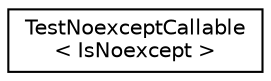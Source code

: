 digraph "Graphical Class Hierarchy"
{
  edge [fontname="Helvetica",fontsize="10",labelfontname="Helvetica",labelfontsize="10"];
  node [fontname="Helvetica",fontsize="10",shape=record];
  rankdir="LR";
  Node0 [label="TestNoexceptCallable\l\< IsNoexcept \>",height=0.2,width=0.4,color="black", fillcolor="white", style="filled",URL="$struct_test_noexcept_callable.html"];
}
